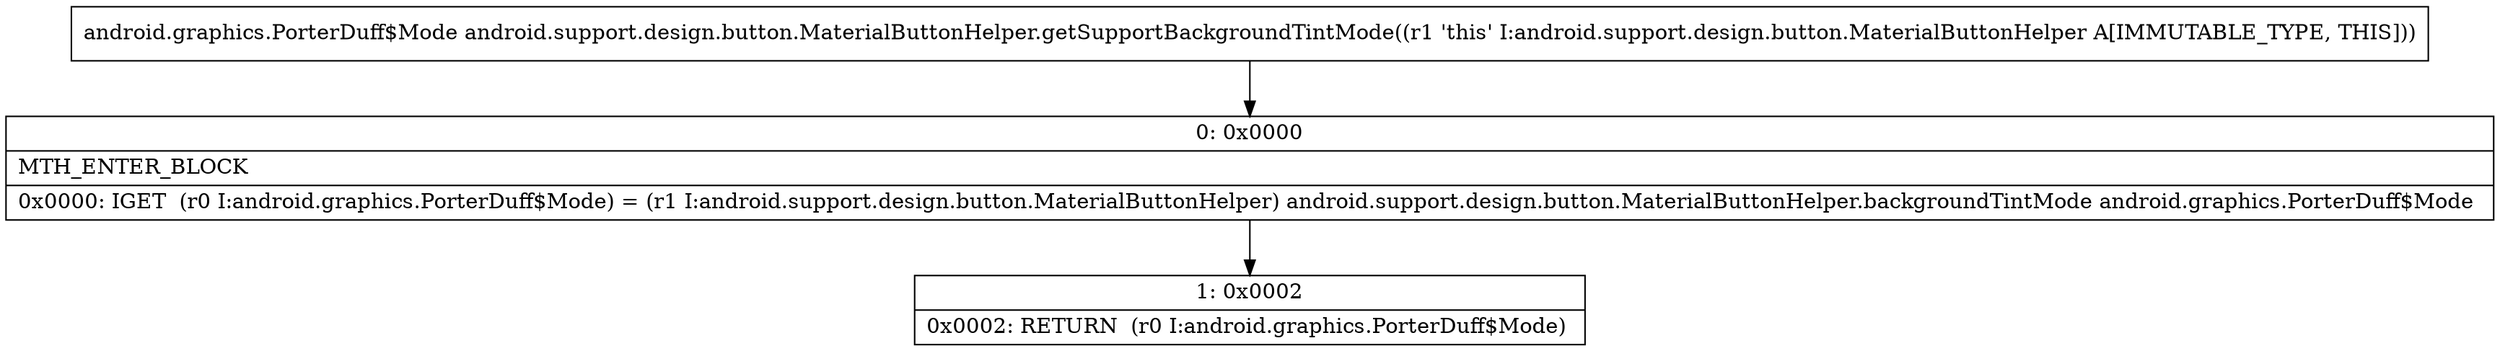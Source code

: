 digraph "CFG forandroid.support.design.button.MaterialButtonHelper.getSupportBackgroundTintMode()Landroid\/graphics\/PorterDuff$Mode;" {
Node_0 [shape=record,label="{0\:\ 0x0000|MTH_ENTER_BLOCK\l|0x0000: IGET  (r0 I:android.graphics.PorterDuff$Mode) = (r1 I:android.support.design.button.MaterialButtonHelper) android.support.design.button.MaterialButtonHelper.backgroundTintMode android.graphics.PorterDuff$Mode \l}"];
Node_1 [shape=record,label="{1\:\ 0x0002|0x0002: RETURN  (r0 I:android.graphics.PorterDuff$Mode) \l}"];
MethodNode[shape=record,label="{android.graphics.PorterDuff$Mode android.support.design.button.MaterialButtonHelper.getSupportBackgroundTintMode((r1 'this' I:android.support.design.button.MaterialButtonHelper A[IMMUTABLE_TYPE, THIS])) }"];
MethodNode -> Node_0;
Node_0 -> Node_1;
}

